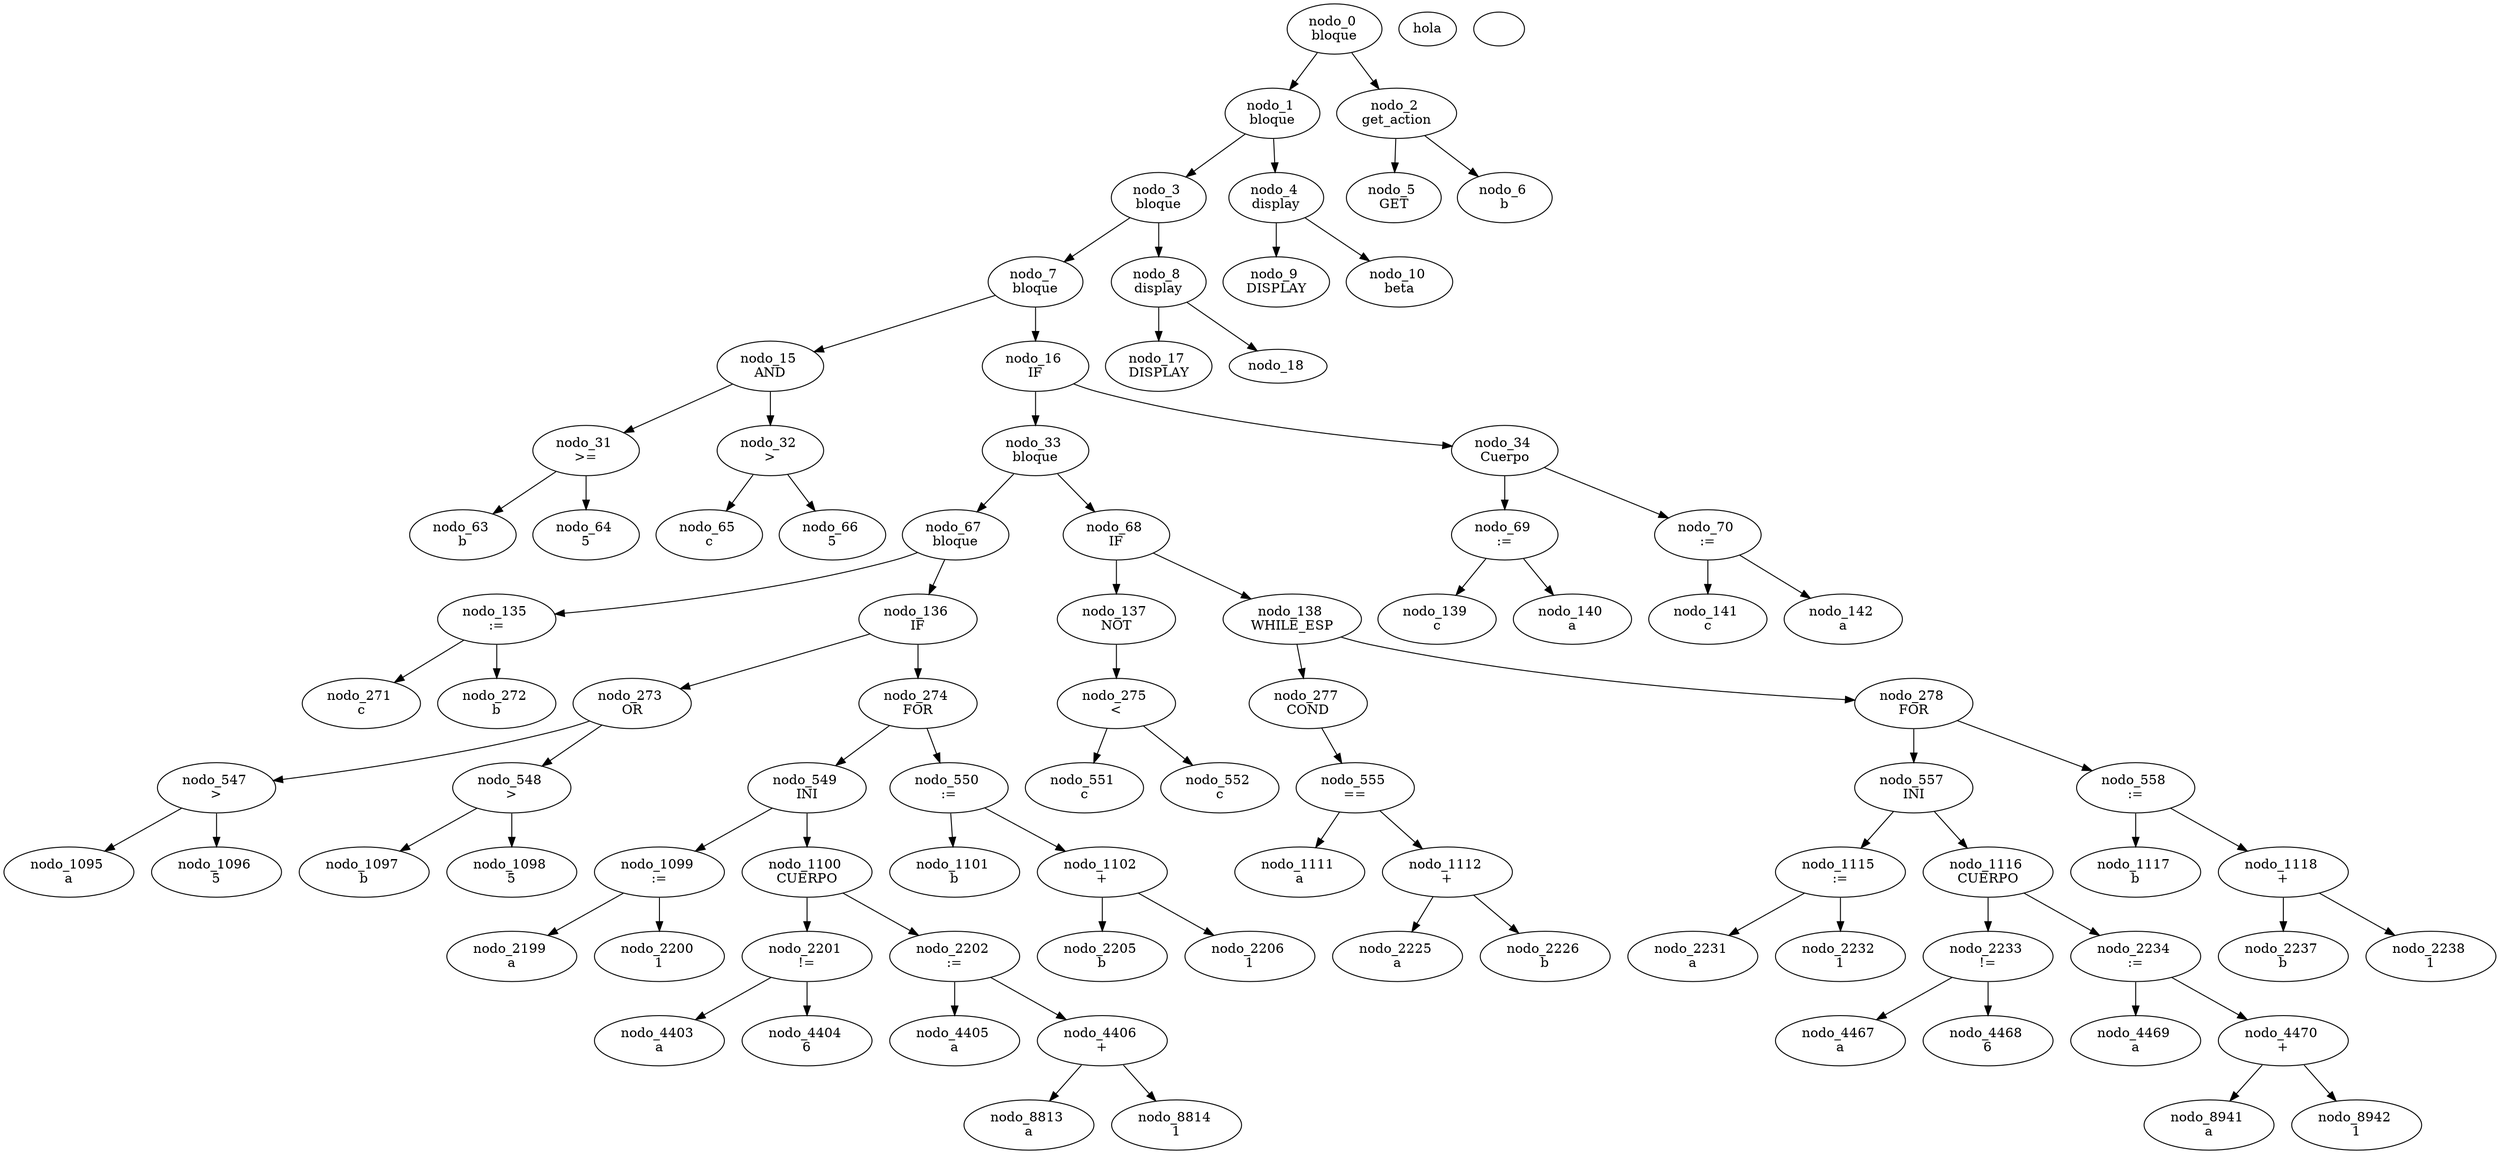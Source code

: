 digraph G {
	"nodo_0 \nbloque" -> "nodo_1 \nbloque"
	"nodo_0 \nbloque" -> "nodo_2 \nget_action"
	"nodo_1 \nbloque" -> "nodo_3 \nbloque"
	"nodo_1 \nbloque" -> "nodo_4 \ndisplay"
	"nodo_3 \nbloque" -> "nodo_7 \nbloque"
	"nodo_3 \nbloque" -> "nodo_8 \ndisplay"
	"nodo_7 \nbloque" -> "nodo_15 \nAND"
	"nodo_7 \nbloque" -> "nodo_16 \nIF"
	"nodo_15 \nAND" -> "nodo_31 \n>="
	"nodo_15 \nAND" -> "nodo_32 \n>"
	"nodo_31 \n>=" -> "nodo_63 \nb"
	"nodo_31 \n>=" -> "nodo_64 \n5"
	"nodo_32 \n>" -> "nodo_65 \nc"
	"nodo_32 \n>" -> "nodo_66 \n5"
	"nodo_16 \nIF" -> "nodo_33 \nbloque"
	"nodo_16 \nIF" -> "nodo_34 \nCuerpo"
	"nodo_33 \nbloque" -> "nodo_67 \nbloque"
	"nodo_33 \nbloque" -> "nodo_68 \nIF"
	"nodo_67 \nbloque" -> "nodo_135 \n:="
	"nodo_67 \nbloque" -> "nodo_136 \nIF"
	"nodo_135 \n:=" -> "nodo_271 \nc"
	"nodo_135 \n:=" -> "nodo_272 \nb"
	"nodo_136 \nIF" -> "nodo_273 \nOR"
	"nodo_136 \nIF" -> "nodo_274 \nFOR"
	"nodo_273 \nOR" -> "nodo_547 \n>"
	"nodo_273 \nOR" -> "nodo_548 \n>"
	"nodo_547 \n>" -> "nodo_1095 \na"
	"nodo_547 \n>" -> "nodo_1096 \n5"
	"nodo_548 \n>" -> "nodo_1097 \nb"
	"nodo_548 \n>" -> "nodo_1098 \n5"
	"nodo_274 \nFOR" -> "nodo_549 \nINI"
	"nodo_274 \nFOR" -> "nodo_550 \n:="
	"nodo_549 \nINI" -> "nodo_1099 \n:="
	"nodo_549 \nINI" -> "nodo_1100 \nCUERPO"
	"nodo_1099 \n:=" -> "nodo_2199 \na"
	"nodo_1099 \n:=" -> "nodo_2200 \n1"
	"nodo_1100 \nCUERPO" -> "nodo_2201 \n!="
	"nodo_1100 \nCUERPO" -> "nodo_2202 \n:="
	"nodo_2201 \n!=" -> "nodo_4403 \na"
	"nodo_2201 \n!=" -> "nodo_4404 \n6"
	"nodo_2202 \n:=" -> "nodo_4405 \na"
	"nodo_2202 \n:=" -> "nodo_4406 \n+"
	"nodo_4406 \n+" -> "nodo_8813 \na"
	"nodo_4406 \n+" -> "nodo_8814 \n1"
	"nodo_550 \n:=" -> "nodo_1101 \nb"
	"nodo_550 \n:=" -> "nodo_1102 \n+"
	"nodo_1102 \n+" -> "nodo_2205 \nb"
	"nodo_1102 \n+" -> "nodo_2206 \n1"
	"nodo_68 \nIF" -> "nodo_137 \nNOT"
	"nodo_68 \nIF" -> "nodo_138 \nWHILE_ESP"
	"nodo_137 \nNOT" -> "nodo_275 \n<"
	"nodo_275 \n<" -> "nodo_551 \nc"
	"nodo_275 \n<" -> "nodo_552 \nc"
	"nodo_138 \nWHILE_ESP" -> "nodo_277 \nCOND"
	"nodo_138 \nWHILE_ESP" -> "nodo_278 \nFOR"
	"nodo_277 \nCOND" -> "nodo_555 \n=="
	"nodo_555 \n==" -> "nodo_1111 \na"
	"nodo_555 \n==" -> "nodo_1112 \n+"
	"nodo_1112 \n+" -> "nodo_2225 \na"
	"nodo_1112 \n+" -> "nodo_2226 \nb"
	"nodo_278 \nFOR" -> "nodo_557 \nINI"
	"nodo_278 \nFOR" -> "nodo_558 \n:="
	"nodo_557 \nINI" -> "nodo_1115 \n:="
	"nodo_557 \nINI" -> "nodo_1116 \nCUERPO"
	"nodo_1115 \n:=" -> "nodo_2231 \na"
	"nodo_1115 \n:=" -> "nodo_2232 \n1"
	"nodo_1116 \nCUERPO" -> "nodo_2233 \n!="
	"nodo_1116 \nCUERPO" -> "nodo_2234 \n:="
	"nodo_2233 \n!=" -> "nodo_4467 \na"
	"nodo_2233 \n!=" -> "nodo_4468 \n6"
	"nodo_2234 \n:=" -> "nodo_4469 \na"
	"nodo_2234 \n:=" -> "nodo_4470 \n+"
	"nodo_4470 \n+" -> "nodo_8941 \na"
	"nodo_4470 \n+" -> "nodo_8942 \n1"
	"nodo_558 \n:=" -> "nodo_1117 \nb"
	"nodo_558 \n:=" -> "nodo_1118 \n+"
	"nodo_1118 \n+" -> "nodo_2237 \nb"
	"nodo_1118 \n+" -> "nodo_2238 \n1"
	"nodo_34 \nCuerpo" -> "nodo_69 \n:="
	"nodo_34 \nCuerpo" -> "nodo_70 \n:="
	"nodo_69 \n:=" -> "nodo_139 \nc"
	"nodo_69 \n:=" -> "nodo_140 \na"
	"nodo_70 \n:=" -> "nodo_141 \nc"
	"nodo_70 \n:=" -> "nodo_142 \na"
	"nodo_8 \ndisplay" -> "nodo_17 \nDISPLAY"
	"nodo_8 \ndisplay" -> "nodo_18 \n"hola""
	"nodo_4 \ndisplay" -> "nodo_9 \nDISPLAY"
	"nodo_4 \ndisplay" -> "nodo_10 \nbeta"
	"nodo_2 \nget_action" -> "nodo_5 \nGET"
	"nodo_2 \nget_action" -> "nodo_6 \nb"
}